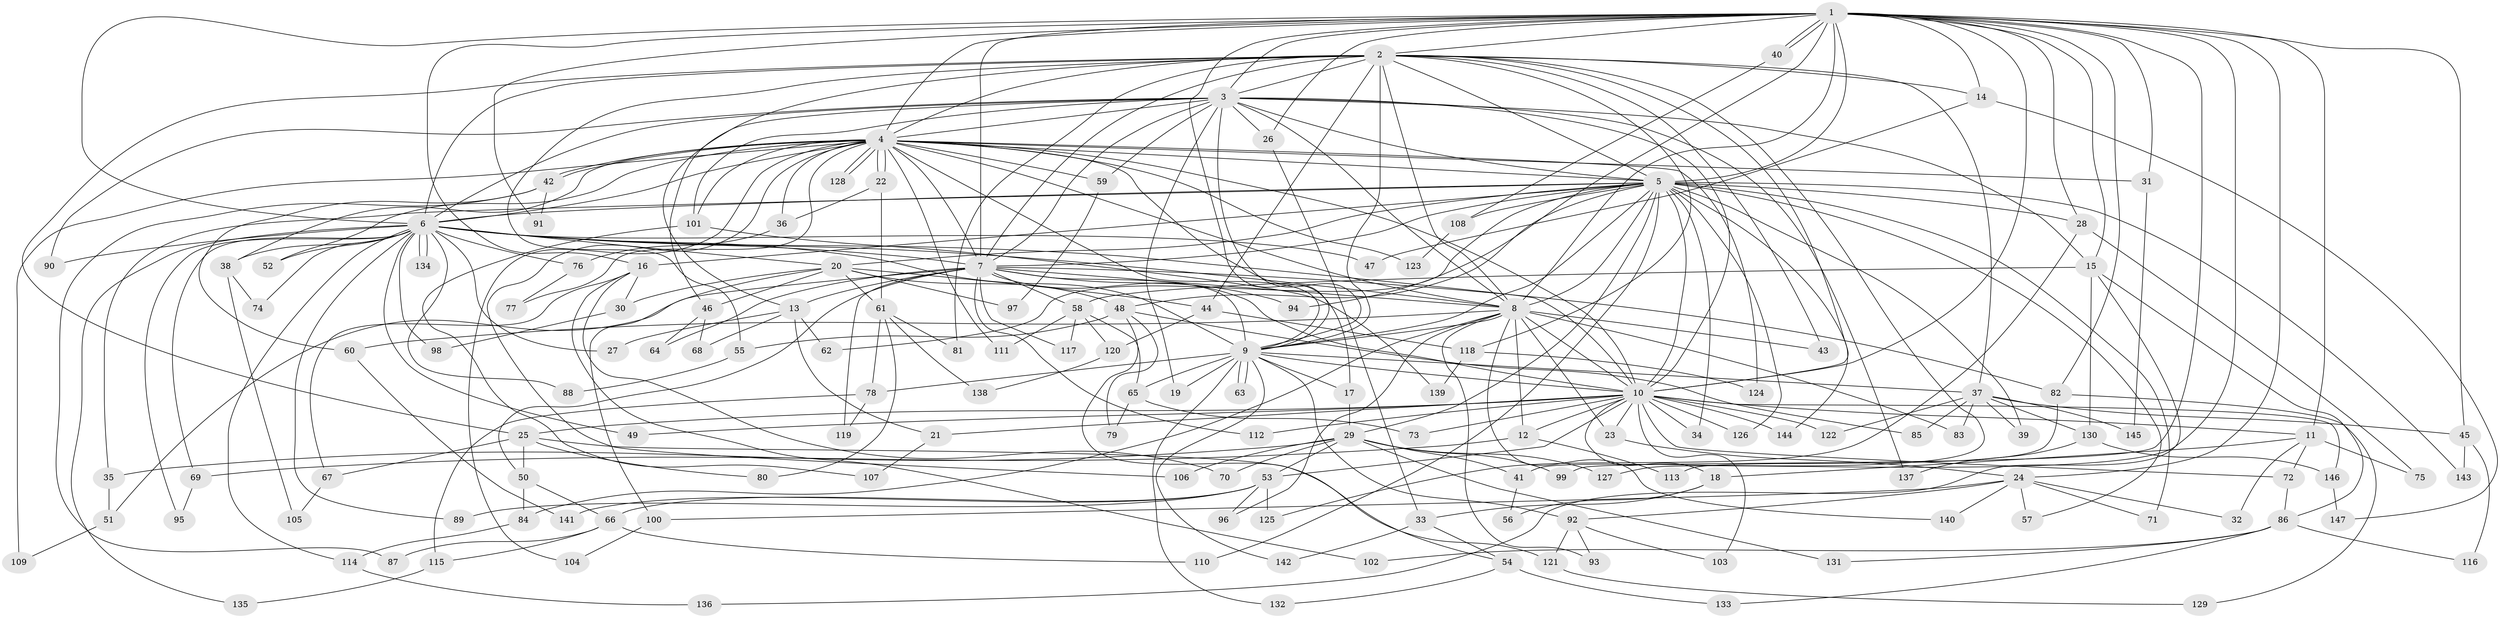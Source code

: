 // Generated by graph-tools (version 1.1) at 2025/34/03/09/25 02:34:41]
// undirected, 147 vertices, 319 edges
graph export_dot {
graph [start="1"]
  node [color=gray90,style=filled];
  1;
  2;
  3;
  4;
  5;
  6;
  7;
  8;
  9;
  10;
  11;
  12;
  13;
  14;
  15;
  16;
  17;
  18;
  19;
  20;
  21;
  22;
  23;
  24;
  25;
  26;
  27;
  28;
  29;
  30;
  31;
  32;
  33;
  34;
  35;
  36;
  37;
  38;
  39;
  40;
  41;
  42;
  43;
  44;
  45;
  46;
  47;
  48;
  49;
  50;
  51;
  52;
  53;
  54;
  55;
  56;
  57;
  58;
  59;
  60;
  61;
  62;
  63;
  64;
  65;
  66;
  67;
  68;
  69;
  70;
  71;
  72;
  73;
  74;
  75;
  76;
  77;
  78;
  79;
  80;
  81;
  82;
  83;
  84;
  85;
  86;
  87;
  88;
  89;
  90;
  91;
  92;
  93;
  94;
  95;
  96;
  97;
  98;
  99;
  100;
  101;
  102;
  103;
  104;
  105;
  106;
  107;
  108;
  109;
  110;
  111;
  112;
  113;
  114;
  115;
  116;
  117;
  118;
  119;
  120;
  121;
  122;
  123;
  124;
  125;
  126;
  127;
  128;
  129;
  130;
  131;
  132;
  133;
  134;
  135;
  136;
  137;
  138;
  139;
  140;
  141;
  142;
  143;
  144;
  145;
  146;
  147;
  1 -- 2;
  1 -- 3;
  1 -- 4;
  1 -- 5;
  1 -- 6;
  1 -- 7;
  1 -- 8;
  1 -- 9;
  1 -- 10;
  1 -- 11;
  1 -- 14;
  1 -- 15;
  1 -- 16;
  1 -- 24;
  1 -- 26;
  1 -- 28;
  1 -- 31;
  1 -- 40;
  1 -- 40;
  1 -- 45;
  1 -- 82;
  1 -- 91;
  1 -- 94;
  1 -- 99;
  1 -- 127;
  2 -- 3;
  2 -- 4;
  2 -- 5;
  2 -- 6;
  2 -- 7;
  2 -- 8;
  2 -- 9;
  2 -- 10;
  2 -- 13;
  2 -- 14;
  2 -- 25;
  2 -- 37;
  2 -- 41;
  2 -- 43;
  2 -- 44;
  2 -- 55;
  2 -- 81;
  2 -- 118;
  3 -- 4;
  3 -- 5;
  3 -- 6;
  3 -- 7;
  3 -- 8;
  3 -- 9;
  3 -- 10;
  3 -- 15;
  3 -- 19;
  3 -- 26;
  3 -- 46;
  3 -- 59;
  3 -- 90;
  3 -- 101;
  3 -- 137;
  4 -- 5;
  4 -- 6;
  4 -- 7;
  4 -- 8;
  4 -- 9;
  4 -- 10;
  4 -- 17;
  4 -- 22;
  4 -- 22;
  4 -- 31;
  4 -- 36;
  4 -- 38;
  4 -- 42;
  4 -- 42;
  4 -- 52;
  4 -- 59;
  4 -- 77;
  4 -- 101;
  4 -- 104;
  4 -- 106;
  4 -- 109;
  4 -- 111;
  4 -- 123;
  4 -- 124;
  4 -- 128;
  4 -- 128;
  5 -- 6;
  5 -- 7;
  5 -- 8;
  5 -- 9;
  5 -- 10;
  5 -- 16;
  5 -- 20;
  5 -- 28;
  5 -- 29;
  5 -- 34;
  5 -- 35;
  5 -- 39;
  5 -- 48;
  5 -- 57;
  5 -- 62;
  5 -- 71;
  5 -- 108;
  5 -- 110;
  5 -- 126;
  5 -- 143;
  5 -- 144;
  6 -- 7;
  6 -- 8;
  6 -- 9;
  6 -- 10;
  6 -- 20;
  6 -- 27;
  6 -- 38;
  6 -- 47;
  6 -- 49;
  6 -- 52;
  6 -- 69;
  6 -- 74;
  6 -- 76;
  6 -- 88;
  6 -- 89;
  6 -- 90;
  6 -- 95;
  6 -- 98;
  6 -- 114;
  6 -- 134;
  6 -- 134;
  6 -- 135;
  7 -- 8;
  7 -- 9;
  7 -- 10;
  7 -- 13;
  7 -- 50;
  7 -- 51;
  7 -- 58;
  7 -- 64;
  7 -- 82;
  7 -- 94;
  7 -- 112;
  7 -- 117;
  7 -- 119;
  8 -- 9;
  8 -- 10;
  8 -- 12;
  8 -- 23;
  8 -- 43;
  8 -- 60;
  8 -- 83;
  8 -- 84;
  8 -- 93;
  8 -- 96;
  8 -- 140;
  9 -- 10;
  9 -- 17;
  9 -- 19;
  9 -- 37;
  9 -- 63;
  9 -- 63;
  9 -- 65;
  9 -- 78;
  9 -- 92;
  9 -- 132;
  9 -- 142;
  10 -- 11;
  10 -- 12;
  10 -- 18;
  10 -- 21;
  10 -- 23;
  10 -- 25;
  10 -- 34;
  10 -- 49;
  10 -- 53;
  10 -- 72;
  10 -- 73;
  10 -- 103;
  10 -- 112;
  10 -- 122;
  10 -- 126;
  10 -- 144;
  10 -- 146;
  11 -- 18;
  11 -- 32;
  11 -- 72;
  11 -- 75;
  12 -- 69;
  12 -- 113;
  13 -- 21;
  13 -- 27;
  13 -- 62;
  13 -- 68;
  14 -- 47;
  14 -- 147;
  15 -- 58;
  15 -- 86;
  15 -- 130;
  15 -- 136;
  16 -- 30;
  16 -- 67;
  16 -- 70;
  16 -- 102;
  17 -- 29;
  18 -- 33;
  18 -- 56;
  20 -- 30;
  20 -- 44;
  20 -- 46;
  20 -- 48;
  20 -- 61;
  20 -- 97;
  20 -- 100;
  21 -- 107;
  22 -- 36;
  22 -- 61;
  23 -- 24;
  24 -- 32;
  24 -- 57;
  24 -- 71;
  24 -- 92;
  24 -- 100;
  24 -- 140;
  25 -- 50;
  25 -- 67;
  25 -- 80;
  25 -- 121;
  26 -- 33;
  28 -- 75;
  28 -- 125;
  29 -- 35;
  29 -- 41;
  29 -- 53;
  29 -- 70;
  29 -- 99;
  29 -- 106;
  29 -- 127;
  29 -- 131;
  30 -- 98;
  31 -- 145;
  33 -- 54;
  33 -- 142;
  35 -- 51;
  36 -- 76;
  37 -- 39;
  37 -- 45;
  37 -- 83;
  37 -- 85;
  37 -- 122;
  37 -- 130;
  37 -- 145;
  38 -- 74;
  38 -- 105;
  40 -- 108;
  41 -- 56;
  42 -- 60;
  42 -- 87;
  42 -- 91;
  44 -- 118;
  44 -- 120;
  45 -- 116;
  45 -- 143;
  46 -- 64;
  46 -- 68;
  48 -- 54;
  48 -- 55;
  48 -- 79;
  48 -- 85;
  50 -- 66;
  50 -- 84;
  51 -- 109;
  53 -- 66;
  53 -- 89;
  53 -- 96;
  53 -- 125;
  53 -- 141;
  54 -- 132;
  54 -- 133;
  55 -- 88;
  58 -- 65;
  58 -- 111;
  58 -- 117;
  58 -- 120;
  59 -- 97;
  60 -- 141;
  61 -- 78;
  61 -- 80;
  61 -- 81;
  61 -- 138;
  65 -- 73;
  65 -- 79;
  66 -- 87;
  66 -- 110;
  66 -- 115;
  67 -- 105;
  69 -- 95;
  72 -- 86;
  76 -- 77;
  78 -- 115;
  78 -- 119;
  82 -- 113;
  82 -- 129;
  84 -- 114;
  86 -- 102;
  86 -- 116;
  86 -- 131;
  86 -- 133;
  92 -- 93;
  92 -- 103;
  92 -- 121;
  100 -- 104;
  101 -- 107;
  101 -- 139;
  108 -- 123;
  114 -- 136;
  115 -- 135;
  118 -- 124;
  118 -- 139;
  120 -- 138;
  121 -- 129;
  130 -- 137;
  130 -- 146;
  146 -- 147;
}
